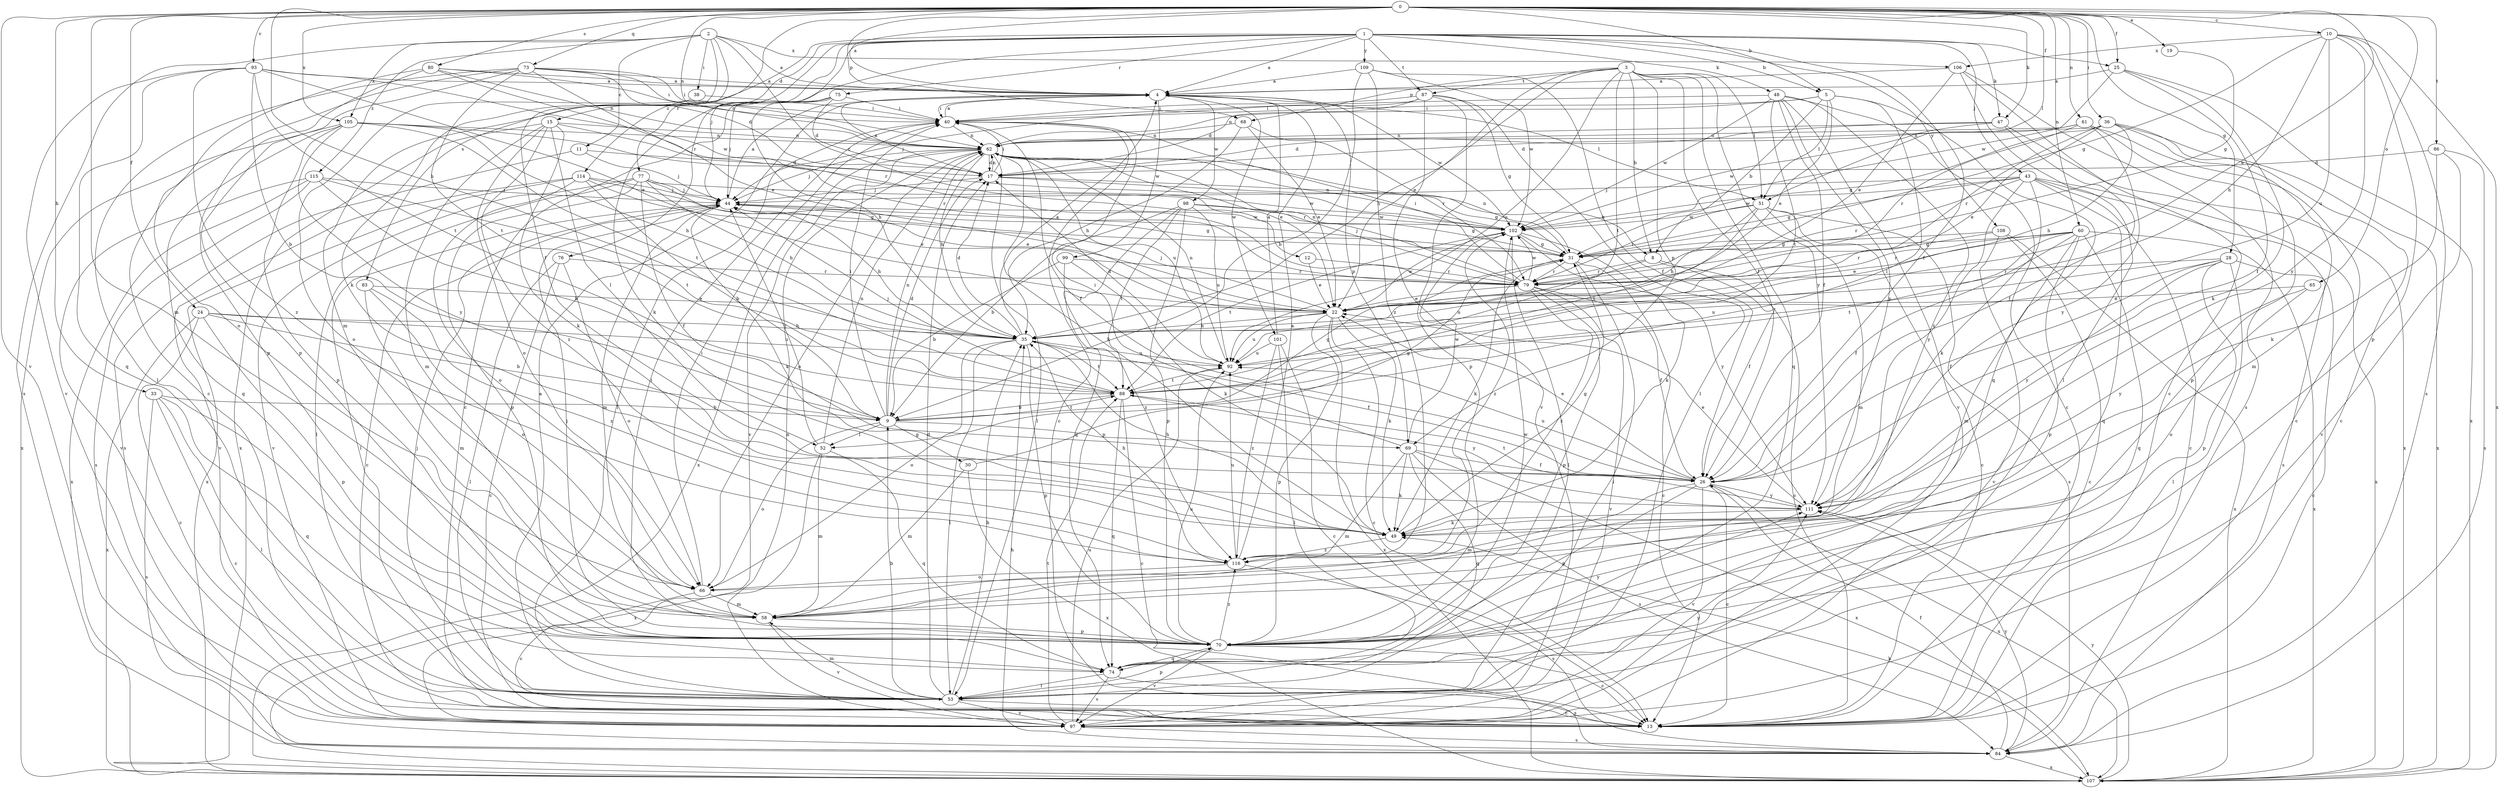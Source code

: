 strict digraph  {
0;
1;
2;
3;
4;
5;
8;
9;
10;
11;
12;
13;
15;
17;
19;
22;
24;
25;
26;
28;
30;
31;
33;
35;
36;
38;
40;
43;
44;
47;
48;
49;
51;
52;
53;
58;
60;
61;
62;
65;
66;
68;
69;
70;
73;
74;
75;
76;
77;
79;
80;
83;
84;
86;
87;
88;
92;
93;
97;
98;
99;
101;
102;
105;
106;
107;
108;
109;
111;
114;
115;
116;
0 -> 4  [label=a];
0 -> 5  [label=b];
0 -> 10  [label=c];
0 -> 19  [label=e];
0 -> 22  [label=e];
0 -> 24  [label=f];
0 -> 25  [label=f];
0 -> 28  [label=g];
0 -> 33  [label=h];
0 -> 35  [label=h];
0 -> 36  [label=i];
0 -> 47  [label=k];
0 -> 51  [label=l];
0 -> 58  [label=m];
0 -> 60  [label=n];
0 -> 61  [label=n];
0 -> 62  [label=n];
0 -> 65  [label=o];
0 -> 68  [label=p];
0 -> 73  [label=q];
0 -> 80  [label=s];
0 -> 83  [label=s];
0 -> 86  [label=t];
0 -> 93  [label=v];
0 -> 97  [label=v];
0 -> 105  [label=x];
1 -> 4  [label=a];
1 -> 5  [label=b];
1 -> 15  [label=d];
1 -> 25  [label=f];
1 -> 26  [label=f];
1 -> 43  [label=j];
1 -> 44  [label=j];
1 -> 47  [label=k];
1 -> 48  [label=k];
1 -> 58  [label=m];
1 -> 75  [label=r];
1 -> 76  [label=r];
1 -> 77  [label=r];
1 -> 87  [label=t];
1 -> 108  [label=y];
1 -> 109  [label=y];
1 -> 114  [label=z];
2 -> 4  [label=a];
2 -> 11  [label=c];
2 -> 12  [label=c];
2 -> 26  [label=f];
2 -> 38  [label=i];
2 -> 49  [label=k];
2 -> 84  [label=s];
2 -> 105  [label=x];
2 -> 106  [label=x];
2 -> 115  [label=z];
3 -> 8  [label=b];
3 -> 22  [label=e];
3 -> 26  [label=f];
3 -> 35  [label=h];
3 -> 51  [label=l];
3 -> 68  [label=p];
3 -> 69  [label=p];
3 -> 74  [label=q];
3 -> 87  [label=t];
3 -> 88  [label=t];
3 -> 92  [label=u];
3 -> 111  [label=y];
4 -> 40  [label=i];
4 -> 51  [label=l];
4 -> 69  [label=p];
4 -> 98  [label=w];
4 -> 99  [label=w];
4 -> 101  [label=w];
4 -> 102  [label=w];
5 -> 8  [label=b];
5 -> 22  [label=e];
5 -> 40  [label=i];
5 -> 51  [label=l];
5 -> 52  [label=l];
5 -> 62  [label=n];
5 -> 74  [label=q];
8 -> 13  [label=c];
8 -> 26  [label=f];
8 -> 79  [label=r];
8 -> 92  [label=u];
9 -> 17  [label=d];
9 -> 30  [label=g];
9 -> 31  [label=g];
9 -> 40  [label=i];
9 -> 52  [label=l];
9 -> 62  [label=n];
9 -> 66  [label=o];
9 -> 69  [label=p];
9 -> 88  [label=t];
10 -> 31  [label=g];
10 -> 35  [label=h];
10 -> 70  [label=p];
10 -> 84  [label=s];
10 -> 92  [label=u];
10 -> 106  [label=x];
10 -> 107  [label=x];
10 -> 111  [label=y];
11 -> 17  [label=d];
11 -> 44  [label=j];
11 -> 84  [label=s];
12 -> 22  [label=e];
12 -> 79  [label=r];
15 -> 22  [label=e];
15 -> 49  [label=k];
15 -> 52  [label=l];
15 -> 58  [label=m];
15 -> 62  [label=n];
15 -> 66  [label=o];
15 -> 107  [label=x];
15 -> 116  [label=z];
17 -> 4  [label=a];
17 -> 8  [label=b];
17 -> 31  [label=g];
17 -> 40  [label=i];
17 -> 44  [label=j];
17 -> 62  [label=n];
19 -> 31  [label=g];
22 -> 13  [label=c];
22 -> 35  [label=h];
22 -> 44  [label=j];
22 -> 49  [label=k];
22 -> 70  [label=p];
22 -> 92  [label=u];
22 -> 102  [label=w];
22 -> 107  [label=x];
24 -> 9  [label=b];
24 -> 13  [label=c];
24 -> 35  [label=h];
24 -> 70  [label=p];
24 -> 92  [label=u];
24 -> 107  [label=x];
25 -> 4  [label=a];
25 -> 26  [label=f];
25 -> 49  [label=k];
25 -> 102  [label=w];
25 -> 107  [label=x];
26 -> 13  [label=c];
26 -> 22  [label=e];
26 -> 58  [label=m];
26 -> 70  [label=p];
26 -> 92  [label=u];
26 -> 97  [label=v];
26 -> 107  [label=x];
26 -> 111  [label=y];
28 -> 13  [label=c];
28 -> 26  [label=f];
28 -> 53  [label=l];
28 -> 70  [label=p];
28 -> 79  [label=r];
28 -> 92  [label=u];
28 -> 111  [label=y];
30 -> 31  [label=g];
30 -> 58  [label=m];
30 -> 107  [label=x];
31 -> 13  [label=c];
31 -> 44  [label=j];
31 -> 49  [label=k];
31 -> 53  [label=l];
31 -> 62  [label=n];
31 -> 79  [label=r];
33 -> 9  [label=b];
33 -> 13  [label=c];
33 -> 53  [label=l];
33 -> 74  [label=q];
33 -> 84  [label=s];
35 -> 4  [label=a];
35 -> 17  [label=d];
35 -> 26  [label=f];
35 -> 53  [label=l];
35 -> 66  [label=o];
35 -> 70  [label=p];
35 -> 88  [label=t];
35 -> 92  [label=u];
36 -> 13  [label=c];
36 -> 22  [label=e];
36 -> 31  [label=g];
36 -> 35  [label=h];
36 -> 58  [label=m];
36 -> 62  [label=n];
36 -> 79  [label=r];
36 -> 107  [label=x];
38 -> 40  [label=i];
38 -> 66  [label=o];
40 -> 4  [label=a];
40 -> 13  [label=c];
40 -> 26  [label=f];
40 -> 53  [label=l];
40 -> 62  [label=n];
43 -> 13  [label=c];
43 -> 31  [label=g];
43 -> 44  [label=j];
43 -> 49  [label=k];
43 -> 74  [label=q];
43 -> 79  [label=r];
43 -> 84  [label=s];
43 -> 102  [label=w];
43 -> 107  [label=x];
43 -> 111  [label=y];
44 -> 4  [label=a];
44 -> 13  [label=c];
44 -> 31  [label=g];
44 -> 35  [label=h];
44 -> 49  [label=k];
44 -> 53  [label=l];
44 -> 58  [label=m];
44 -> 102  [label=w];
47 -> 17  [label=d];
47 -> 26  [label=f];
47 -> 62  [label=n];
47 -> 102  [label=w];
47 -> 107  [label=x];
48 -> 13  [label=c];
48 -> 26  [label=f];
48 -> 40  [label=i];
48 -> 88  [label=t];
48 -> 97  [label=v];
48 -> 102  [label=w];
48 -> 111  [label=y];
48 -> 116  [label=z];
49 -> 31  [label=g];
49 -> 35  [label=h];
49 -> 116  [label=z];
51 -> 13  [label=c];
51 -> 35  [label=h];
51 -> 58  [label=m];
51 -> 79  [label=r];
51 -> 84  [label=s];
51 -> 88  [label=t];
51 -> 102  [label=w];
52 -> 44  [label=j];
52 -> 58  [label=m];
52 -> 62  [label=n];
52 -> 74  [label=q];
52 -> 107  [label=x];
53 -> 4  [label=a];
53 -> 9  [label=b];
53 -> 13  [label=c];
53 -> 17  [label=d];
53 -> 35  [label=h];
53 -> 44  [label=j];
53 -> 58  [label=m];
53 -> 70  [label=p];
53 -> 97  [label=v];
58 -> 70  [label=p];
58 -> 97  [label=v];
60 -> 22  [label=e];
60 -> 26  [label=f];
60 -> 31  [label=g];
60 -> 58  [label=m];
60 -> 70  [label=p];
60 -> 74  [label=q];
60 -> 79  [label=r];
60 -> 88  [label=t];
60 -> 107  [label=x];
61 -> 13  [label=c];
61 -> 17  [label=d];
61 -> 62  [label=n];
61 -> 70  [label=p];
61 -> 79  [label=r];
61 -> 111  [label=y];
62 -> 17  [label=d];
62 -> 35  [label=h];
62 -> 44  [label=j];
62 -> 49  [label=k];
62 -> 53  [label=l];
62 -> 66  [label=o];
62 -> 79  [label=r];
62 -> 92  [label=u];
62 -> 97  [label=v];
62 -> 107  [label=x];
65 -> 22  [label=e];
65 -> 66  [label=o];
65 -> 111  [label=y];
66 -> 13  [label=c];
66 -> 40  [label=i];
66 -> 58  [label=m];
68 -> 22  [label=e];
68 -> 35  [label=h];
68 -> 62  [label=n];
68 -> 79  [label=r];
69 -> 26  [label=f];
69 -> 40  [label=i];
69 -> 49  [label=k];
69 -> 58  [label=m];
69 -> 74  [label=q];
69 -> 84  [label=s];
69 -> 102  [label=w];
69 -> 107  [label=x];
70 -> 13  [label=c];
70 -> 40  [label=i];
70 -> 44  [label=j];
70 -> 74  [label=q];
70 -> 92  [label=u];
70 -> 97  [label=v];
70 -> 102  [label=w];
70 -> 111  [label=y];
70 -> 116  [label=z];
73 -> 4  [label=a];
73 -> 13  [label=c];
73 -> 17  [label=d];
73 -> 22  [label=e];
73 -> 40  [label=i];
73 -> 53  [label=l];
73 -> 62  [label=n];
73 -> 70  [label=p];
73 -> 88  [label=t];
74 -> 53  [label=l];
74 -> 84  [label=s];
74 -> 97  [label=v];
75 -> 13  [label=c];
75 -> 17  [label=d];
75 -> 35  [label=h];
75 -> 40  [label=i];
75 -> 44  [label=j];
75 -> 49  [label=k];
76 -> 13  [label=c];
76 -> 53  [label=l];
76 -> 66  [label=o];
76 -> 79  [label=r];
77 -> 22  [label=e];
77 -> 26  [label=f];
77 -> 35  [label=h];
77 -> 44  [label=j];
77 -> 53  [label=l];
77 -> 70  [label=p];
77 -> 97  [label=v];
77 -> 102  [label=w];
79 -> 22  [label=e];
79 -> 26  [label=f];
79 -> 40  [label=i];
79 -> 62  [label=n];
79 -> 70  [label=p];
79 -> 97  [label=v];
79 -> 102  [label=w];
79 -> 116  [label=z];
80 -> 4  [label=a];
80 -> 40  [label=i];
80 -> 62  [label=n];
80 -> 66  [label=o];
80 -> 70  [label=p];
80 -> 79  [label=r];
83 -> 22  [label=e];
83 -> 58  [label=m];
83 -> 66  [label=o];
83 -> 116  [label=z];
84 -> 26  [label=f];
84 -> 35  [label=h];
84 -> 107  [label=x];
84 -> 111  [label=y];
86 -> 17  [label=d];
86 -> 49  [label=k];
86 -> 84  [label=s];
86 -> 97  [label=v];
87 -> 17  [label=d];
87 -> 31  [label=g];
87 -> 40  [label=i];
87 -> 44  [label=j];
87 -> 53  [label=l];
87 -> 70  [label=p];
87 -> 97  [label=v];
88 -> 9  [label=b];
88 -> 13  [label=c];
88 -> 44  [label=j];
88 -> 74  [label=q];
88 -> 111  [label=y];
92 -> 17  [label=d];
92 -> 62  [label=n];
92 -> 88  [label=t];
93 -> 4  [label=a];
93 -> 9  [label=b];
93 -> 22  [label=e];
93 -> 74  [label=q];
93 -> 88  [label=t];
93 -> 97  [label=v];
93 -> 102  [label=w];
93 -> 116  [label=z];
97 -> 62  [label=n];
97 -> 84  [label=s];
97 -> 88  [label=t];
97 -> 92  [label=u];
97 -> 111  [label=y];
98 -> 9  [label=b];
98 -> 31  [label=g];
98 -> 70  [label=p];
98 -> 74  [label=q];
98 -> 88  [label=t];
98 -> 92  [label=u];
98 -> 102  [label=w];
99 -> 9  [label=b];
99 -> 49  [label=k];
99 -> 79  [label=r];
99 -> 116  [label=z];
101 -> 4  [label=a];
101 -> 13  [label=c];
101 -> 53  [label=l];
101 -> 92  [label=u];
101 -> 116  [label=z];
102 -> 31  [label=g];
102 -> 49  [label=k];
102 -> 53  [label=l];
102 -> 62  [label=n];
102 -> 88  [label=t];
102 -> 111  [label=y];
102 -> 116  [label=z];
105 -> 35  [label=h];
105 -> 62  [label=n];
105 -> 70  [label=p];
105 -> 74  [label=q];
105 -> 79  [label=r];
105 -> 88  [label=t];
105 -> 107  [label=x];
105 -> 111  [label=y];
106 -> 4  [label=a];
106 -> 13  [label=c];
106 -> 22  [label=e];
106 -> 53  [label=l];
106 -> 84  [label=s];
107 -> 49  [label=k];
107 -> 111  [label=y];
108 -> 13  [label=c];
108 -> 31  [label=g];
108 -> 79  [label=r];
108 -> 97  [label=v];
108 -> 107  [label=x];
109 -> 4  [label=a];
109 -> 9  [label=b];
109 -> 26  [label=f];
109 -> 102  [label=w];
109 -> 116  [label=z];
111 -> 22  [label=e];
111 -> 49  [label=k];
111 -> 88  [label=t];
114 -> 9  [label=b];
114 -> 22  [label=e];
114 -> 31  [label=g];
114 -> 44  [label=j];
114 -> 66  [label=o];
114 -> 97  [label=v];
114 -> 107  [label=x];
115 -> 9  [label=b];
115 -> 44  [label=j];
115 -> 84  [label=s];
115 -> 88  [label=t];
115 -> 97  [label=v];
115 -> 107  [label=x];
116 -> 4  [label=a];
116 -> 35  [label=h];
116 -> 66  [label=o];
116 -> 84  [label=s];
116 -> 92  [label=u];
}
